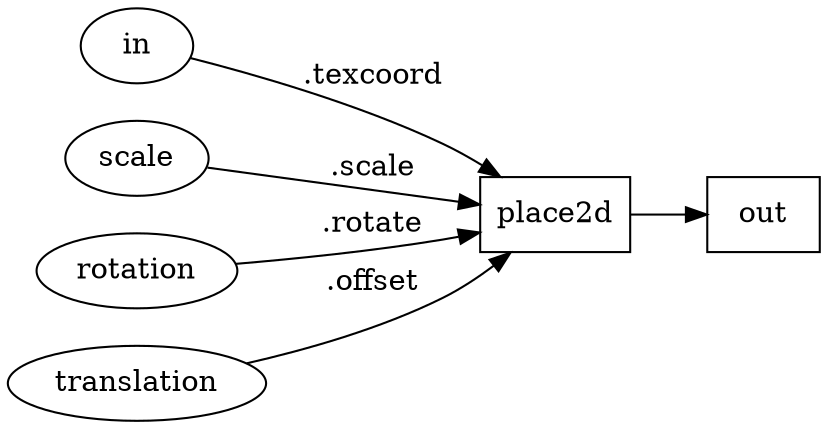 digraph {
  rankdir = LR;
    IMP_UsdTransform2d_placement [label= "place2d"];
    IMP_UsdTransform2d_placement[shape = box];
    IMP_UsdTransform2d_placement ->     IMP_UsdTransform2d_out;
    IMP_UsdTransform2d_out [label= "out"];
    IMP_UsdTransform2d_out[shape = box]; 
    IMP_UsdTransform2d_inINT [label="in"];
    IMP_UsdTransform2d_inINT [shape = ellipse];
    IMP_UsdTransform2d_placement [label="place2d"];
    IMP_UsdTransform2d_inINT -> IMP_UsdTransform2d_placement [label=".texcoord"];
    IMP_UsdTransform2d_scaleINT [label="scale"];
    IMP_UsdTransform2d_scaleINT [shape = ellipse];
    IMP_UsdTransform2d_placement [label="place2d"];
    IMP_UsdTransform2d_scaleINT -> IMP_UsdTransform2d_placement [label=".scale"];
    IMP_UsdTransform2d_rotationINT [label="rotation"];
    IMP_UsdTransform2d_rotationINT [shape = ellipse];
    IMP_UsdTransform2d_placement [label="place2d"];
    IMP_UsdTransform2d_rotationINT -> IMP_UsdTransform2d_placement [label=".rotate"];
    IMP_UsdTransform2d_translationINT [label="translation"];
    IMP_UsdTransform2d_translationINT [shape = ellipse];
    IMP_UsdTransform2d_placement [label="place2d"];
    IMP_UsdTransform2d_translationINT -> IMP_UsdTransform2d_placement [label=".offset"];
}
